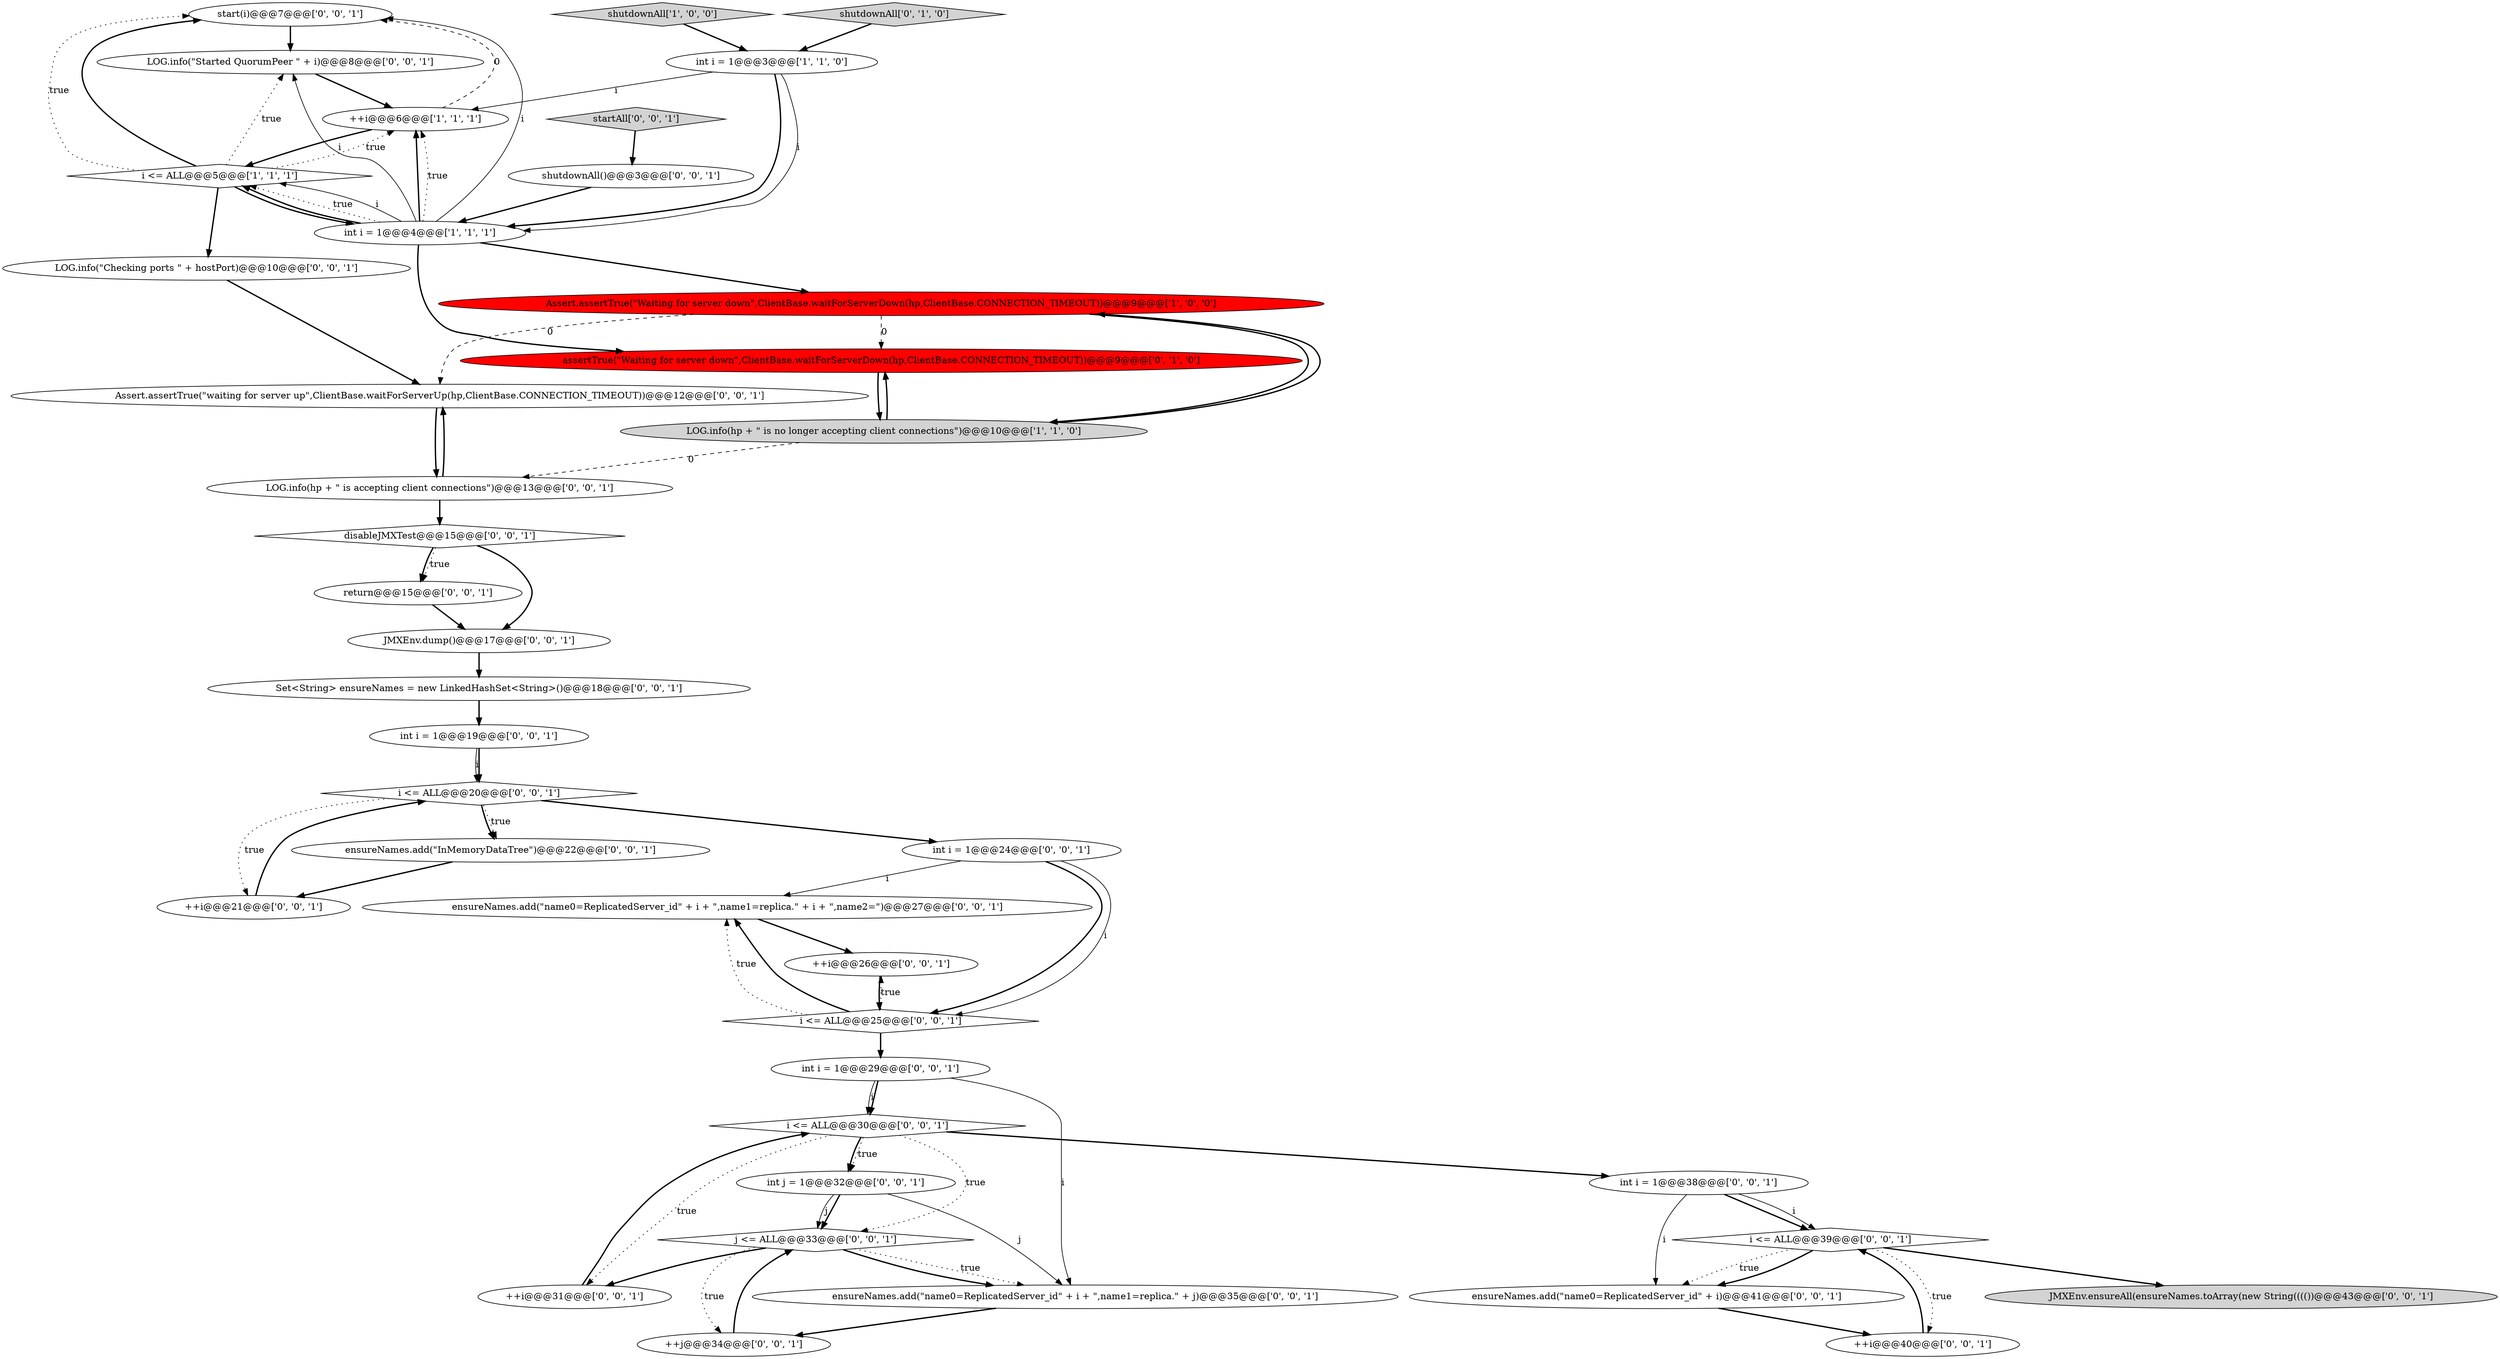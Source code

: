 digraph {
22 [style = filled, label = "start(i)@@@7@@@['0', '0', '1']", fillcolor = white, shape = ellipse image = "AAA0AAABBB3BBB"];
5 [style = filled, label = "int i = 1@@@3@@@['1', '1', '0']", fillcolor = white, shape = ellipse image = "AAA0AAABBB1BBB"];
17 [style = filled, label = "int i = 1@@@19@@@['0', '0', '1']", fillcolor = white, shape = ellipse image = "AAA0AAABBB3BBB"];
35 [style = filled, label = "Assert.assertTrue(\"waiting for server up\",ClientBase.waitForServerUp(hp,ClientBase.CONNECTION_TIMEOUT))@@@12@@@['0', '0', '1']", fillcolor = white, shape = ellipse image = "AAA0AAABBB3BBB"];
14 [style = filled, label = "++j@@@34@@@['0', '0', '1']", fillcolor = white, shape = ellipse image = "AAA0AAABBB3BBB"];
10 [style = filled, label = "return@@@15@@@['0', '0', '1']", fillcolor = white, shape = ellipse image = "AAA0AAABBB3BBB"];
6 [style = filled, label = "++i@@@6@@@['1', '1', '1']", fillcolor = white, shape = ellipse image = "AAA0AAABBB1BBB"];
13 [style = filled, label = "i <= ALL@@@30@@@['0', '0', '1']", fillcolor = white, shape = diamond image = "AAA0AAABBB3BBB"];
33 [style = filled, label = "i <= ALL@@@39@@@['0', '0', '1']", fillcolor = white, shape = diamond image = "AAA0AAABBB3BBB"];
18 [style = filled, label = "++i@@@21@@@['0', '0', '1']", fillcolor = white, shape = ellipse image = "AAA0AAABBB3BBB"];
0 [style = filled, label = "i <= ALL@@@5@@@['1', '1', '1']", fillcolor = white, shape = diamond image = "AAA0AAABBB1BBB"];
23 [style = filled, label = "int i = 1@@@38@@@['0', '0', '1']", fillcolor = white, shape = ellipse image = "AAA0AAABBB3BBB"];
30 [style = filled, label = "startAll['0', '0', '1']", fillcolor = lightgray, shape = diamond image = "AAA0AAABBB3BBB"];
37 [style = filled, label = "int i = 1@@@29@@@['0', '0', '1']", fillcolor = white, shape = ellipse image = "AAA0AAABBB3BBB"];
31 [style = filled, label = "LOG.info(\"Started QuorumPeer \" + i)@@@8@@@['0', '0', '1']", fillcolor = white, shape = ellipse image = "AAA0AAABBB3BBB"];
4 [style = filled, label = "int i = 1@@@4@@@['1', '1', '1']", fillcolor = white, shape = ellipse image = "AAA0AAABBB1BBB"];
9 [style = filled, label = "ensureNames.add(\"InMemoryDataTree\")@@@22@@@['0', '0', '1']", fillcolor = white, shape = ellipse image = "AAA0AAABBB3BBB"];
20 [style = filled, label = "++i@@@40@@@['0', '0', '1']", fillcolor = white, shape = ellipse image = "AAA0AAABBB3BBB"];
25 [style = filled, label = "shutdownAll()@@@3@@@['0', '0', '1']", fillcolor = white, shape = ellipse image = "AAA0AAABBB3BBB"];
34 [style = filled, label = "LOG.info(hp + \" is accepting client connections\")@@@13@@@['0', '0', '1']", fillcolor = white, shape = ellipse image = "AAA0AAABBB3BBB"];
36 [style = filled, label = "ensureNames.add(\"name0=ReplicatedServer_id\" + i + \",name1=replica.\" + i + \",name2=\")@@@27@@@['0', '0', '1']", fillcolor = white, shape = ellipse image = "AAA0AAABBB3BBB"];
27 [style = filled, label = "JMXEnv.dump()@@@17@@@['0', '0', '1']", fillcolor = white, shape = ellipse image = "AAA0AAABBB3BBB"];
8 [style = filled, label = "assertTrue(\"Waiting for server down\",ClientBase.waitForServerDown(hp,ClientBase.CONNECTION_TIMEOUT))@@@9@@@['0', '1', '0']", fillcolor = red, shape = ellipse image = "AAA1AAABBB2BBB"];
29 [style = filled, label = "j <= ALL@@@33@@@['0', '0', '1']", fillcolor = white, shape = diamond image = "AAA0AAABBB3BBB"];
26 [style = filled, label = "i <= ALL@@@25@@@['0', '0', '1']", fillcolor = white, shape = diamond image = "AAA0AAABBB3BBB"];
11 [style = filled, label = "JMXEnv.ensureAll(ensureNames.toArray(new String(((())@@@43@@@['0', '0', '1']", fillcolor = lightgray, shape = ellipse image = "AAA0AAABBB3BBB"];
32 [style = filled, label = "disableJMXTest@@@15@@@['0', '0', '1']", fillcolor = white, shape = diamond image = "AAA0AAABBB3BBB"];
1 [style = filled, label = "shutdownAll['1', '0', '0']", fillcolor = lightgray, shape = diamond image = "AAA0AAABBB1BBB"];
2 [style = filled, label = "Assert.assertTrue(\"Waiting for server down\",ClientBase.waitForServerDown(hp,ClientBase.CONNECTION_TIMEOUT))@@@9@@@['1', '0', '0']", fillcolor = red, shape = ellipse image = "AAA1AAABBB1BBB"];
16 [style = filled, label = "int i = 1@@@24@@@['0', '0', '1']", fillcolor = white, shape = ellipse image = "AAA0AAABBB3BBB"];
7 [style = filled, label = "shutdownAll['0', '1', '0']", fillcolor = lightgray, shape = diamond image = "AAA0AAABBB2BBB"];
3 [style = filled, label = "LOG.info(hp + \" is no longer accepting client connections\")@@@10@@@['1', '1', '0']", fillcolor = lightgray, shape = ellipse image = "AAA0AAABBB1BBB"];
12 [style = filled, label = "i <= ALL@@@20@@@['0', '0', '1']", fillcolor = white, shape = diamond image = "AAA0AAABBB3BBB"];
19 [style = filled, label = "ensureNames.add(\"name0=ReplicatedServer_id\" + i)@@@41@@@['0', '0', '1']", fillcolor = white, shape = ellipse image = "AAA0AAABBB3BBB"];
21 [style = filled, label = "ensureNames.add(\"name0=ReplicatedServer_id\" + i + \",name1=replica.\" + j)@@@35@@@['0', '0', '1']", fillcolor = white, shape = ellipse image = "AAA0AAABBB3BBB"];
28 [style = filled, label = "Set<String> ensureNames = new LinkedHashSet<String>()@@@18@@@['0', '0', '1']", fillcolor = white, shape = ellipse image = "AAA0AAABBB3BBB"];
39 [style = filled, label = "++i@@@26@@@['0', '0', '1']", fillcolor = white, shape = ellipse image = "AAA0AAABBB3BBB"];
15 [style = filled, label = "LOG.info(\"Checking ports \" + hostPort)@@@10@@@['0', '0', '1']", fillcolor = white, shape = ellipse image = "AAA0AAABBB3BBB"];
38 [style = filled, label = "++i@@@31@@@['0', '0', '1']", fillcolor = white, shape = ellipse image = "AAA0AAABBB3BBB"];
24 [style = filled, label = "int j = 1@@@32@@@['0', '0', '1']", fillcolor = white, shape = ellipse image = "AAA0AAABBB3BBB"];
1->5 [style = bold, label=""];
13->24 [style = dotted, label="true"];
27->28 [style = bold, label=""];
12->9 [style = bold, label=""];
0->6 [style = dotted, label="true"];
0->15 [style = bold, label=""];
0->31 [style = dotted, label="true"];
37->13 [style = solid, label="i"];
33->11 [style = bold, label=""];
23->33 [style = bold, label=""];
31->6 [style = bold, label=""];
29->14 [style = dotted, label="true"];
4->8 [style = bold, label=""];
34->32 [style = bold, label=""];
26->36 [style = dotted, label="true"];
16->36 [style = solid, label="i"];
19->20 [style = bold, label=""];
4->0 [style = dotted, label="true"];
16->26 [style = bold, label=""];
18->12 [style = bold, label=""];
12->18 [style = dotted, label="true"];
4->2 [style = bold, label=""];
2->8 [style = dashed, label="0"];
32->10 [style = bold, label=""];
6->22 [style = dashed, label="0"];
15->35 [style = bold, label=""];
39->26 [style = bold, label=""];
4->0 [style = bold, label=""];
23->33 [style = solid, label="i"];
16->26 [style = solid, label="i"];
37->21 [style = solid, label="i"];
7->5 [style = bold, label=""];
3->34 [style = dashed, label="0"];
3->2 [style = bold, label=""];
13->29 [style = dotted, label="true"];
4->0 [style = solid, label="i"];
26->37 [style = bold, label=""];
29->21 [style = dotted, label="true"];
29->38 [style = bold, label=""];
34->35 [style = bold, label=""];
35->34 [style = bold, label=""];
37->13 [style = bold, label=""];
13->24 [style = bold, label=""];
2->35 [style = dashed, label="0"];
2->3 [style = bold, label=""];
8->3 [style = bold, label=""];
32->27 [style = bold, label=""];
13->38 [style = dotted, label="true"];
23->19 [style = solid, label="i"];
36->39 [style = bold, label=""];
29->21 [style = bold, label=""];
17->12 [style = solid, label="i"];
24->29 [style = solid, label="j"];
17->12 [style = bold, label=""];
9->18 [style = bold, label=""];
3->8 [style = bold, label=""];
5->4 [style = bold, label=""];
14->29 [style = bold, label=""];
4->31 [style = solid, label="i"];
28->17 [style = bold, label=""];
33->19 [style = bold, label=""];
32->10 [style = dotted, label="true"];
21->14 [style = bold, label=""];
4->22 [style = solid, label="i"];
4->6 [style = dotted, label="true"];
24->21 [style = solid, label="j"];
4->6 [style = bold, label=""];
5->4 [style = solid, label="i"];
10->27 [style = bold, label=""];
26->36 [style = bold, label=""];
26->39 [style = dotted, label="true"];
22->31 [style = bold, label=""];
25->4 [style = bold, label=""];
30->25 [style = bold, label=""];
6->0 [style = bold, label=""];
12->16 [style = bold, label=""];
24->29 [style = bold, label=""];
20->33 [style = bold, label=""];
0->22 [style = dotted, label="true"];
33->20 [style = dotted, label="true"];
0->4 [style = bold, label=""];
0->22 [style = bold, label=""];
13->23 [style = bold, label=""];
33->19 [style = dotted, label="true"];
38->13 [style = bold, label=""];
5->6 [style = solid, label="i"];
12->9 [style = dotted, label="true"];
}
